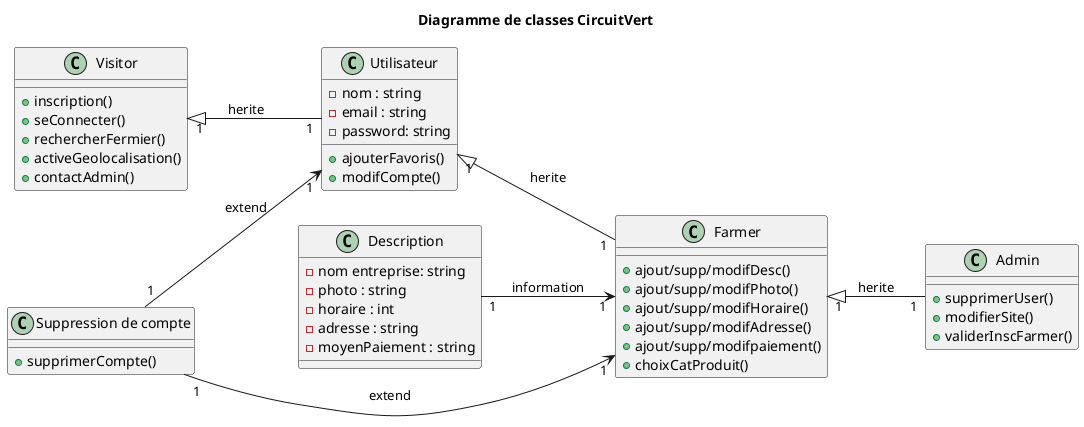 @startuml CircuitVert

title "Diagramme de classes CircuitVert"
left to right direction

class V as "Visitor"{
    +inscription()
    +seConnecter()
    +rechercherFermier()
    +activeGeolocalisation()
    +contactAdmin()
}

class U as "Utilisateur"{
    -nom : string
    -email : string
    -password: string
    +ajouterFavoris()
    +modifCompte()
}

class F as "Farmer"{
    +ajout/supp/modifDesc()
    +ajout/supp/modifPhoto()
    +ajout/supp/modifHoraire()
    +ajout/supp/modifAdresse()
    +ajout/supp/modifpaiement()
    +choixCatProduit()
}
class Desc as "Description"{
    -nom entreprise: string
    -photo : string
    -horaire : int
    -adresse : string
    -moyenPaiement : string
}

class Supp as "Suppression de compte"{
    +supprimerCompte()
}

class A as "Admin"{
    +supprimerUser()
    +modifierSite()
    +validerInscFarmer()
}

V "1" <|-- "1" U :herite
U "1" <|-- "1" F :herite
F "1" <|-- "1" A :herite
Supp "1" --> "1" U :extend
Supp "1" --> "1" F :extend
Desc "1" --> "1" F :information